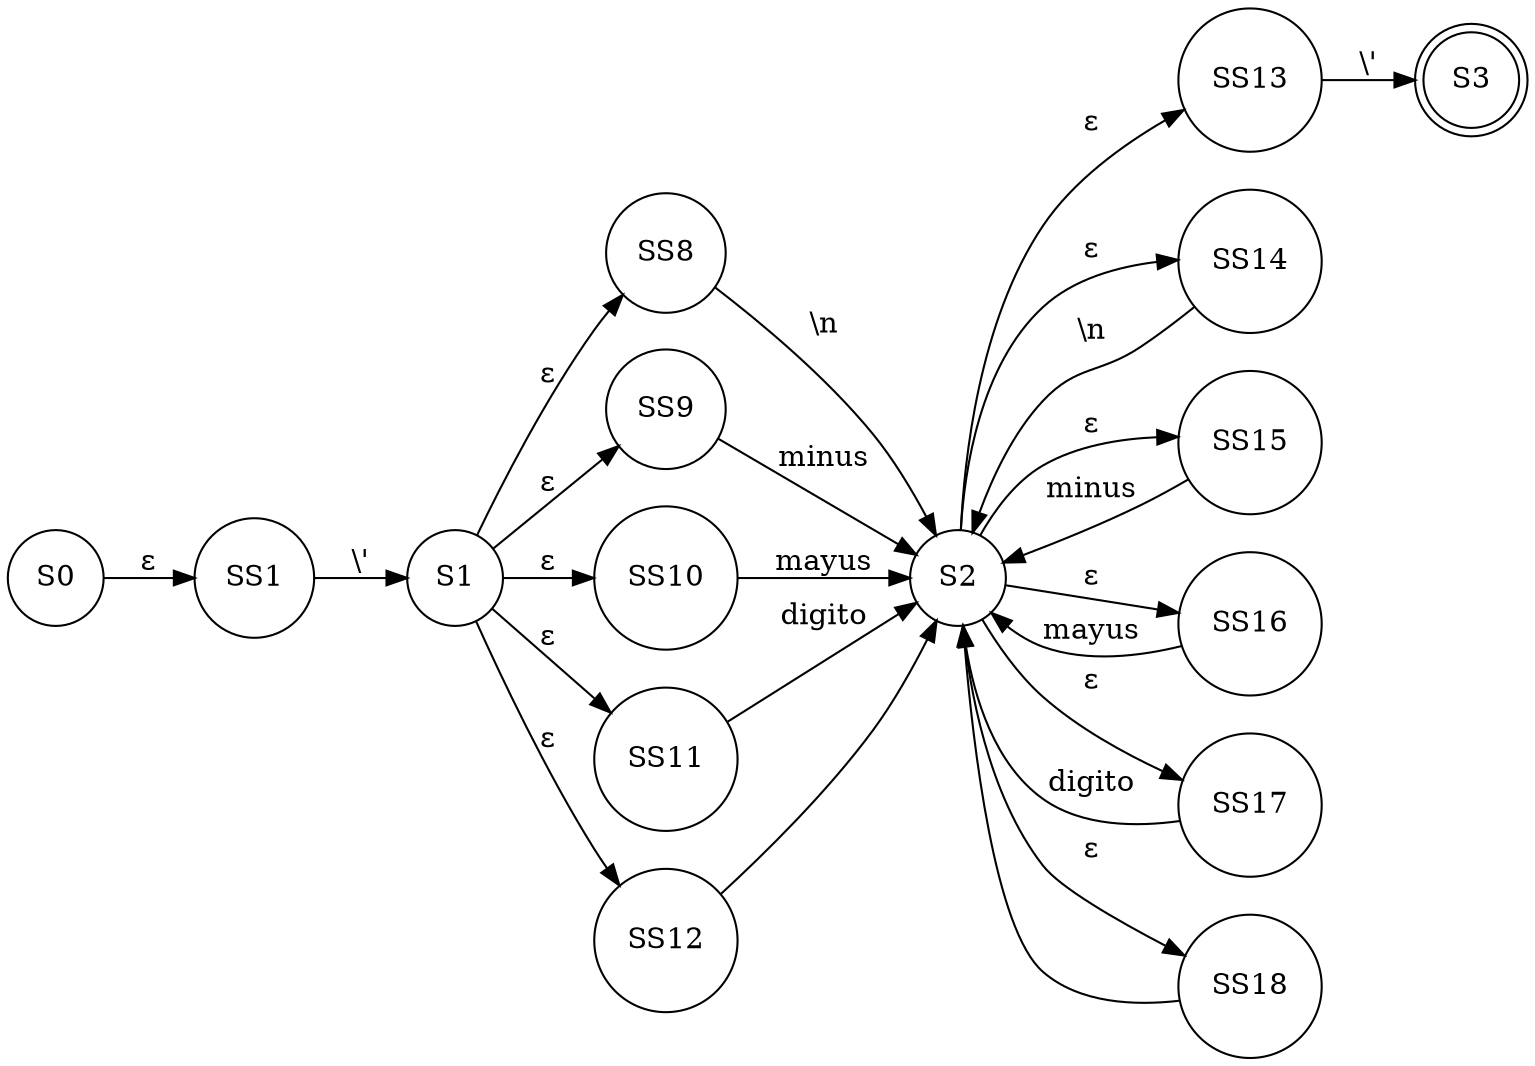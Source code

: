 digraph G{
rankdir=LR
node[shape=circle]
nodo0 [ label ="S0"];
nodo1 [ label ="S1"];
nodo2 [ label ="S2"];
nodo3 [ label ="S3", shape=doublecircle ];
nodo0->SS1 [label = "ε"]
SS1->nodo1 [label = "\\'"]
nodo1->SS8 [label = "ε"]
SS8->nodo2 [label = "\\n"]
nodo1->SS9 [label = "ε"]
SS9->nodo2 [label = "minus"]
nodo1->SS10 [label = "ε"]
SS10->nodo2 [label = "mayus"]
nodo1->SS11 [label = "ε"]
SS11->nodo2 [label = "digito"]
nodo1->SS12 [label = "ε"]
SS12->nodo2 [label = " "]
nodo2->SS13 [label = "ε"]
SS13->nodo3 [label = "\\'"]
nodo2->SS14 [label = "ε"]
SS14->nodo2 [label = "\\n"]
nodo2->SS15 [label = "ε"]
SS15->nodo2 [label = "minus"]
nodo2->SS16 [label = "ε"]
SS16->nodo2 [label = "mayus"]
nodo2->SS17 [label = "ε"]
SS17->nodo2 [label = "digito"]
nodo2->SS18 [label = "ε"]
SS18->nodo2 [label = " "]
}

